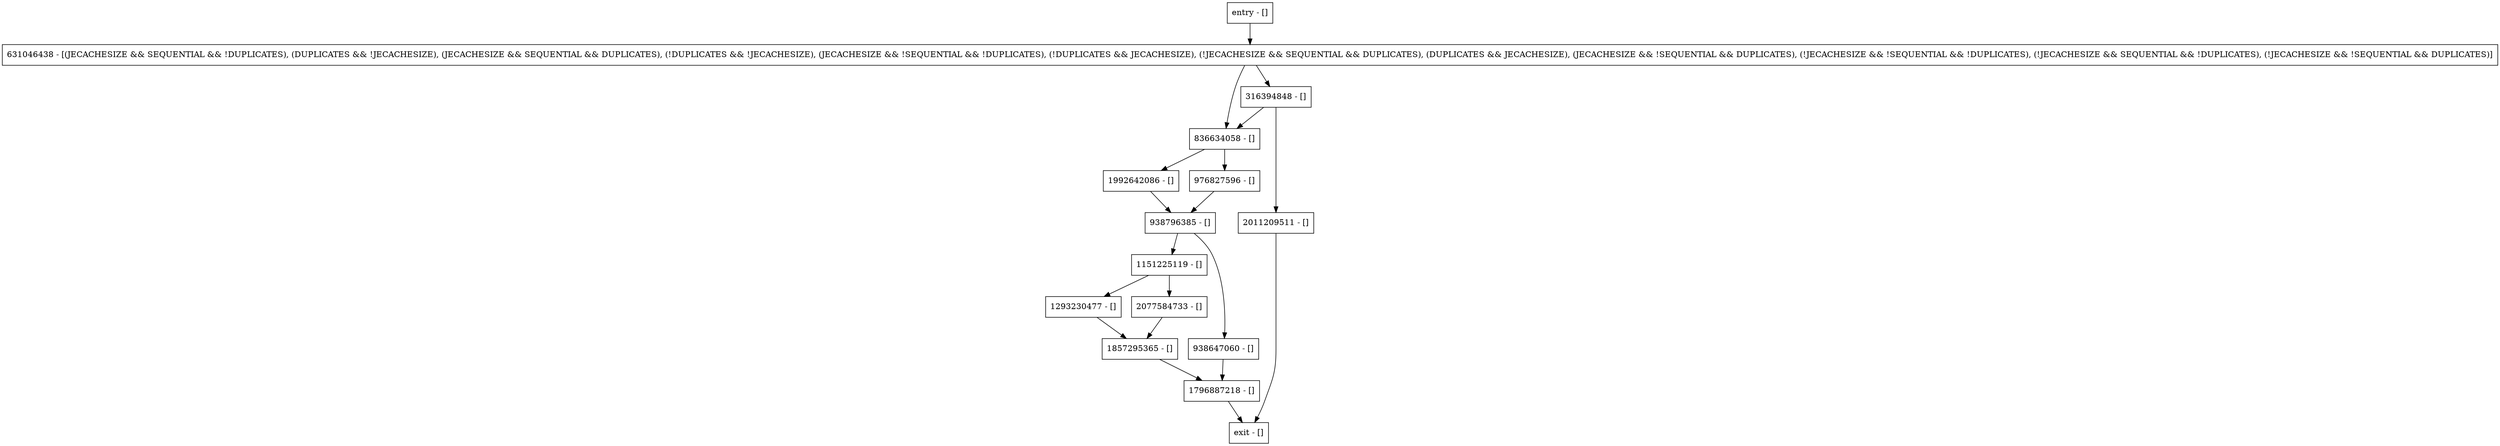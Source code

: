 digraph updateRecord {
node [shape=record];
631046438 [label="631046438 - [(JECACHESIZE && SEQUENTIAL && !DUPLICATES), (DUPLICATES && !JECACHESIZE), (JECACHESIZE && SEQUENTIAL && DUPLICATES), (!DUPLICATES && !JECACHESIZE), (JECACHESIZE && !SEQUENTIAL && !DUPLICATES), (!DUPLICATES && JECACHESIZE), (!JECACHESIZE && SEQUENTIAL && DUPLICATES), (DUPLICATES && JECACHESIZE), (JECACHESIZE && !SEQUENTIAL && DUPLICATES), (!JECACHESIZE && !SEQUENTIAL && !DUPLICATES), (!JECACHESIZE && SEQUENTIAL && !DUPLICATES), (!JECACHESIZE && !SEQUENTIAL && DUPLICATES)]"];
1151225119 [label="1151225119 - []"];
1992642086 [label="1992642086 - []"];
1293230477 [label="1293230477 - []"];
836634058 [label="836634058 - []"];
2077584733 [label="2077584733 - []"];
1857295365 [label="1857295365 - []"];
316394848 [label="316394848 - []"];
entry [label="entry - []"];
exit [label="exit - []"];
2011209511 [label="2011209511 - []"];
1796887218 [label="1796887218 - []"];
938796385 [label="938796385 - []"];
976827596 [label="976827596 - []"];
938647060 [label="938647060 - []"];
entry;
exit;
631046438 -> 836634058;
631046438 -> 316394848;
1151225119 -> 1293230477;
1151225119 -> 2077584733;
1992642086 -> 938796385;
1293230477 -> 1857295365;
836634058 -> 1992642086;
836634058 -> 976827596;
2077584733 -> 1857295365;
1857295365 -> 1796887218;
316394848 -> 2011209511;
316394848 -> 836634058;
entry -> 631046438;
2011209511 -> exit;
1796887218 -> exit;
938796385 -> 1151225119;
938796385 -> 938647060;
976827596 -> 938796385;
938647060 -> 1796887218;
}
